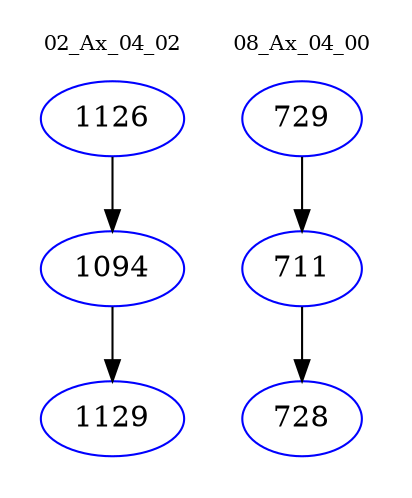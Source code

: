 digraph{
subgraph cluster_0 {
color = white
label = "02_Ax_04_02";
fontsize=10;
T0_1126 [label="1126", color="blue"]
T0_1126 -> T0_1094 [color="black"]
T0_1094 [label="1094", color="blue"]
T0_1094 -> T0_1129 [color="black"]
T0_1129 [label="1129", color="blue"]
}
subgraph cluster_1 {
color = white
label = "08_Ax_04_00";
fontsize=10;
T1_729 [label="729", color="blue"]
T1_729 -> T1_711 [color="black"]
T1_711 [label="711", color="blue"]
T1_711 -> T1_728 [color="black"]
T1_728 [label="728", color="blue"]
}
}
